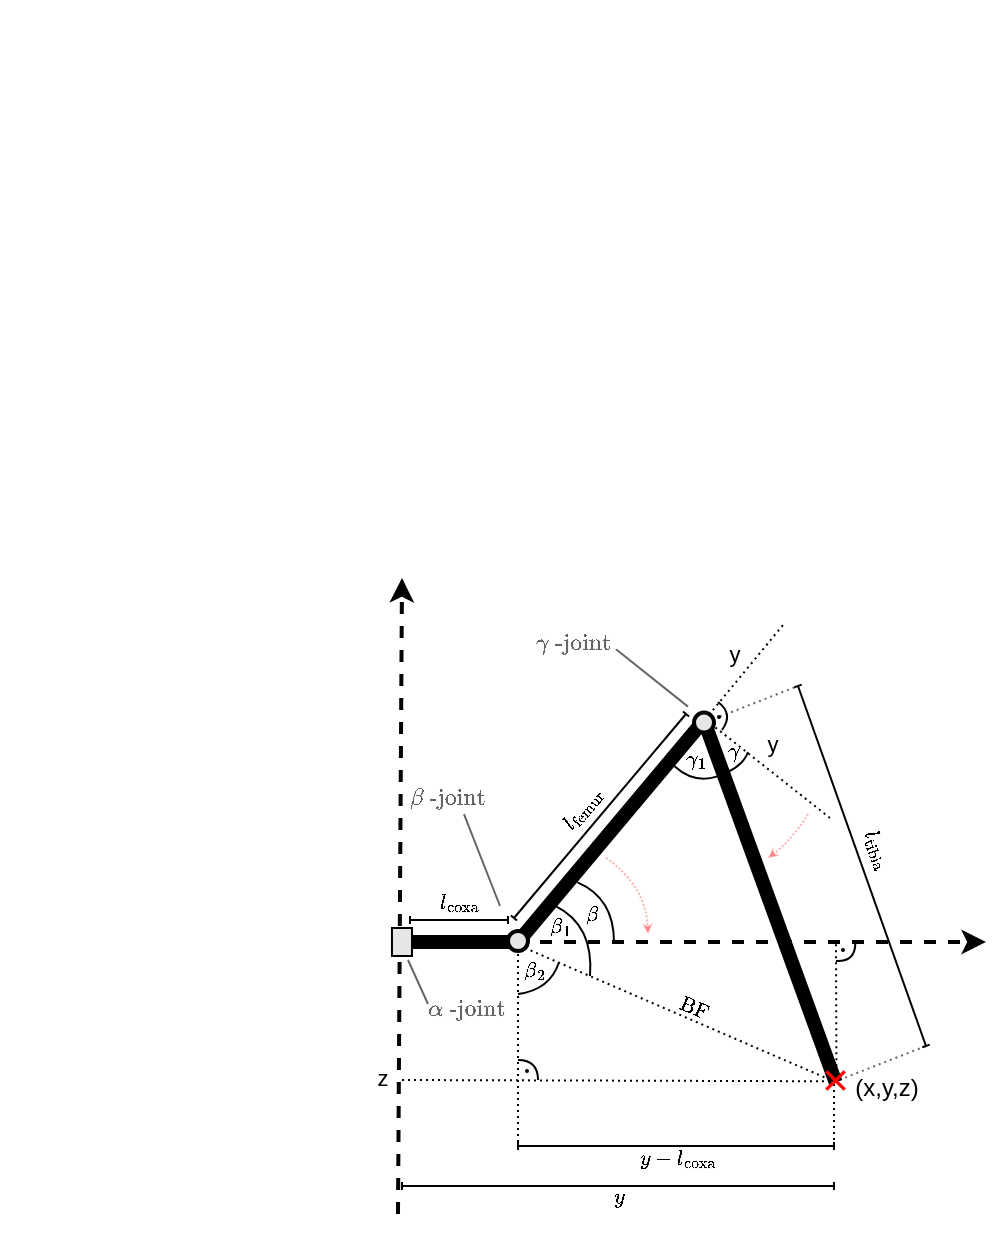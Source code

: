 <mxfile version="21.8.2" type="device">
  <diagram name="Seite-1" id="o0na2_xddIEHQv8oEPZ-">
    <mxGraphModel dx="225" dy="398" grid="1" gridSize="2" guides="1" tooltips="1" connect="1" arrows="1" fold="1" page="1" pageScale="1" pageWidth="827" pageHeight="1169" math="1" shadow="0">
      <root>
        <mxCell id="0" />
        <mxCell id="1" parent="0" />
        <mxCell id="5iIhLcLLqSMqUuw85JXK-32" value="$$\alpha \ \text{-joint}$$" style="text;html=1;align=center;verticalAlign=middle;resizable=0;points=[];autosize=1;strokeColor=none;fillColor=none;fontColor=#000000;fontSize=10;opacity=80;textOpacity=60;" parent="1" vertex="1">
          <mxGeometry x="166.99" y="488" width="130" height="30" as="geometry" />
        </mxCell>
        <mxCell id="suuwKi-LttMpeqRWfTJR-47" value="$$\gamma$$" style="text;html=1;align=center;verticalAlign=middle;resizable=0;points=[];autosize=1;strokeColor=none;fillColor=none;rotation=0;fontSize=9;fontColor=#000000;" parent="1" vertex="1">
          <mxGeometry x="329" y="363" width="72" height="24" as="geometry" />
        </mxCell>
        <mxCell id="suuwKi-LttMpeqRWfTJR-48" value="$${\gamma}_1$$" style="text;html=1;align=center;verticalAlign=middle;resizable=0;points=[];autosize=1;strokeColor=none;fillColor=none;rotation=0;fontSize=9;fontColor=#000000;" parent="1" vertex="1">
          <mxGeometry x="303" y="367.31" width="88" height="24" as="geometry" />
        </mxCell>
        <mxCell id="5iIhLcLLqSMqUuw85JXK-27" value="(x,y,z)" style="text;html=1;align=center;verticalAlign=middle;resizable=0;points=[];autosize=1;strokeColor=none;fillColor=none;fontColor=#000000;" parent="1" vertex="1">
          <mxGeometry x="412" y="528" width="60" height="30" as="geometry" />
        </mxCell>
        <mxCell id="suuwKi-LttMpeqRWfTJR-18" value="$$l_{\text{femur}}$$" style="text;html=1;align=center;verticalAlign=middle;resizable=0;points=[];autosize=1;strokeColor=none;fillColor=none;rotation=-50;fontColor=#000000;fontSize=9;" parent="1" vertex="1">
          <mxGeometry x="241" y="391" width="98" height="24" as="geometry" />
        </mxCell>
        <mxCell id="suuwKi-LttMpeqRWfTJR-21" value="$$l_{\text{tibia}}$$" style="text;html=1;align=center;verticalAlign=middle;resizable=0;points=[];autosize=1;strokeColor=none;fillColor=none;rotation=70;fontColor=#000000;fontSize=9;" parent="1" vertex="1">
          <mxGeometry x="392" y="412" width="92" height="24" as="geometry" />
        </mxCell>
        <mxCell id="suuwKi-LttMpeqRWfTJR-28" value="$$\text{BF}$$" style="text;html=1;align=center;verticalAlign=middle;resizable=0;points=[];autosize=1;strokeColor=none;fillColor=none;rotation=23;fontSize=9;fontColor=#000000;" parent="1" vertex="1">
          <mxGeometry x="309" y="491" width="74" height="24" as="geometry" />
        </mxCell>
        <mxCell id="suuwKi-LttMpeqRWfTJR-42" value="$$\beta$$" style="text;html=1;align=center;verticalAlign=middle;resizable=0;points=[];autosize=1;strokeColor=none;fillColor=none;rotation=0;fontSize=9;fontColor=#000000;" parent="1" vertex="1">
          <mxGeometry x="265" y="443.5" width="60" height="24" as="geometry" />
        </mxCell>
        <mxCell id="suuwKi-LttMpeqRWfTJR-43" value="$$\beta_1$$" style="text;html=1;align=center;verticalAlign=middle;resizable=0;points=[];autosize=1;strokeColor=none;fillColor=none;rotation=0;fontSize=9;fontColor=#000000;" parent="1" vertex="1">
          <mxGeometry x="244" y="449.5" width="70" height="24" as="geometry" />
        </mxCell>
        <mxCell id="suuwKi-LttMpeqRWfTJR-46" value="$$\beta_2$$" style="text;html=1;align=center;verticalAlign=middle;resizable=0;points=[];autosize=1;strokeColor=none;fillColor=none;rotation=0;fontSize=9;fontColor=#000000;" parent="1" vertex="1">
          <mxGeometry x="230.8" y="472" width="70" height="24" as="geometry" />
        </mxCell>
        <mxCell id="suuwKi-LttMpeqRWfTJR-31" value="y" style="endArrow=none;dashed=1;html=1;dashPattern=1 2;strokeWidth=1;rounded=0;verticalAlign=bottom;horizontal=1;labelBackgroundColor=none;strokeColor=#000000;fontColor=#000000;" parent="1" edge="1">
          <mxGeometry x="0.001" y="4" width="50" height="50" relative="1" as="geometry">
            <mxPoint x="352.005" y="358.996" as="sourcePoint" />
            <mxPoint x="414" y="408" as="targetPoint" />
            <mxPoint as="offset" />
            <Array as="points" />
          </mxGeometry>
        </mxCell>
        <mxCell id="suuwKi-LttMpeqRWfTJR-29" value="" style="endArrow=none;dashed=1;html=1;dashPattern=1 2;strokeWidth=1;rounded=0;verticalAlign=bottom;horizontal=1;labelBackgroundColor=none;strokeColor=#000000;fontColor=#000000;textOpacity=60;opacity=60;" parent="1" source="suuwKi-LttMpeqRWfTJR-33" edge="1">
          <mxGeometry x="0.001" y="4" width="50" height="50" relative="1" as="geometry">
            <mxPoint x="366" y="364" as="sourcePoint" />
            <mxPoint x="398" y="342" as="targetPoint" />
            <mxPoint as="offset" />
          </mxGeometry>
        </mxCell>
        <mxCell id="suuwKi-LttMpeqRWfTJR-30" value="" style="endArrow=none;dashed=1;html=1;dashPattern=1 2;strokeWidth=1;rounded=0;verticalAlign=bottom;horizontal=1;labelBackgroundColor=none;strokeColor=#000000;fontColor=#000000;exitX=0.6;exitY=0.469;exitDx=0;exitDy=0;exitPerimeter=0;textOpacity=60;opacity=60;" parent="1" edge="1">
          <mxGeometry x="0.001" y="4" width="50" height="50" relative="1" as="geometry">
            <mxPoint x="416" y="540" as="sourcePoint" />
            <mxPoint x="462" y="522" as="targetPoint" />
            <mxPoint as="offset" />
          </mxGeometry>
        </mxCell>
        <mxCell id="suuwKi-LttMpeqRWfTJR-27" value="" style="endArrow=none;dashed=1;html=1;dashPattern=1 2;strokeWidth=1;rounded=0;exitX=1;exitY=1;exitDx=0;exitDy=0;entryX=0.501;entryY=0.569;entryDx=0;entryDy=0;verticalAlign=bottom;horizontal=1;labelBackgroundColor=none;strokeColor=#000000;fontColor=#000000;entryPerimeter=0;" parent="1" source="suuwKi-LttMpeqRWfTJR-3" target="5iIhLcLLqSMqUuw85JXK-11" edge="1">
          <mxGeometry x="0.001" y="4" width="50" height="50" relative="1" as="geometry">
            <mxPoint x="203" y="541" as="sourcePoint" />
            <mxPoint x="417" y="542" as="targetPoint" />
            <mxPoint as="offset" />
          </mxGeometry>
        </mxCell>
        <mxCell id="suuwKi-LttMpeqRWfTJR-11" value="" style="endArrow=none;dashed=1;html=1;dashPattern=1 2;strokeWidth=1;rounded=0;startArrow=none;startFill=0;endFill=0;verticalAlign=middle;horizontal=1;align=left;labelBackgroundColor=none;strokeColor=#000000;fontColor=#000000;" parent="1" edge="1">
          <mxGeometry x="0.059" y="8" width="50" height="50" relative="1" as="geometry">
            <mxPoint x="258" y="570" as="sourcePoint" />
            <mxPoint x="258" y="468" as="targetPoint" />
            <mxPoint as="offset" />
          </mxGeometry>
        </mxCell>
        <mxCell id="suuwKi-LttMpeqRWfTJR-8" value="y" style="endArrow=none;dashed=1;html=1;dashPattern=1 2;strokeWidth=1;rounded=0;verticalAlign=bottom;horizontal=1;labelBackgroundColor=none;strokeColor=#000000;fontColor=#000000;exitX=0;exitY=1;exitDx=0;exitDy=0;" parent="1" edge="1">
          <mxGeometry x="0.001" y="4" width="50" height="50" relative="1" as="geometry">
            <mxPoint x="347.804" y="363.306" as="sourcePoint" />
            <mxPoint x="391" y="310.91" as="targetPoint" />
            <mxPoint as="offset" />
          </mxGeometry>
        </mxCell>
        <mxCell id="5iIhLcLLqSMqUuw85JXK-2" value="" style="rounded=0;whiteSpace=wrap;html=1;rotation=0;strokeWidth=2;fillColor=#000000;strokeColor=#000000;" parent="1" vertex="1">
          <mxGeometry x="196.99" y="467.5" width="60.01" height="5" as="geometry" />
        </mxCell>
        <mxCell id="5iIhLcLLqSMqUuw85JXK-4" value="" style="rounded=0;whiteSpace=wrap;html=1;rotation=-50;strokeWidth=2;fillColor=#000000;strokeColor=#000000;" parent="1" vertex="1">
          <mxGeometry x="230.8" y="413" width="145.84" height="5" as="geometry" />
        </mxCell>
        <mxCell id="5iIhLcLLqSMqUuw85JXK-17" value="" style="endArrow=none;dashed=1;html=1;dashPattern=1 2;strokeWidth=1;rounded=0;entryX=1;entryY=0.75;entryDx=0;entryDy=0;verticalAlign=bottom;horizontal=1;labelBackgroundColor=none;strokeColor=#000000;fontColor=#000000;startArrow=none;startFill=0;" parent="1" target="5iIhLcLLqSMqUuw85JXK-5" edge="1">
          <mxGeometry x="0.001" y="4" width="50" height="50" relative="1" as="geometry">
            <mxPoint x="200" y="539" as="sourcePoint" />
            <mxPoint x="564.7" y="540.027" as="targetPoint" />
            <mxPoint as="offset" />
          </mxGeometry>
        </mxCell>
        <mxCell id="5iIhLcLLqSMqUuw85JXK-19" value="" style="endArrow=classic;dashed=1;html=1;strokeWidth=2;rounded=0;startArrow=none;startFill=0;endFill=1;labelBackgroundColor=none;fontColor=#000000;strokeColor=#000000;exitX=1;exitY=0.5;exitDx=0;exitDy=0;" parent="1" source="5iIhLcLLqSMqUuw85JXK-2" edge="1">
          <mxGeometry x="0.848" y="-8" width="50" height="50" relative="1" as="geometry">
            <mxPoint x="216.99" y="475.0" as="sourcePoint" />
            <mxPoint x="492" y="470" as="targetPoint" />
            <mxPoint as="offset" />
          </mxGeometry>
        </mxCell>
        <mxCell id="5iIhLcLLqSMqUuw85JXK-20" value="" style="endArrow=none;dashed=1;html=1;dashPattern=1 2;strokeWidth=1;rounded=0;startArrow=none;startFill=0;endFill=0;verticalAlign=middle;horizontal=1;align=left;labelBackgroundColor=none;strokeColor=#000000;fontColor=#000000;exitX=0.326;exitY=0.247;exitDx=0;exitDy=0;exitPerimeter=0;" parent="1" source="5iIhLcLLqSMqUuw85JXK-11" edge="1">
          <mxGeometry x="-0.107" y="-3" width="50" height="50" relative="1" as="geometry">
            <mxPoint x="417" y="540" as="sourcePoint" />
            <mxPoint x="417" y="470" as="targetPoint" />
            <mxPoint as="offset" />
          </mxGeometry>
        </mxCell>
        <mxCell id="5iIhLcLLqSMqUuw85JXK-21" value="z" style="endArrow=classic;dashed=1;html=1;strokeWidth=2;rounded=0;startArrow=none;startFill=0;endFill=1;labelBackgroundColor=none;fontColor=#000000;strokeColor=#000000;align=center;" parent="1" edge="1">
          <mxGeometry x="-0.573" y="8" width="50" height="50" relative="1" as="geometry">
            <mxPoint x="198" y="606" as="sourcePoint" />
            <mxPoint x="200" y="288" as="targetPoint" />
            <mxPoint as="offset" />
          </mxGeometry>
        </mxCell>
        <mxCell id="5iIhLcLLqSMqUuw85JXK-24" value="" style="ellipse;whiteSpace=wrap;html=1;aspect=fixed;" parent="1" vertex="1">
          <mxGeometry as="geometry" />
        </mxCell>
        <mxCell id="5iIhLcLLqSMqUuw85JXK-31" value="" style="endArrow=none;html=1;rounded=0;fillColor=#0050ef;strokeColor=#000000;opacity=60;exitX=0.5;exitY=0.567;exitDx=0;exitDy=0;exitPerimeter=0;" parent="1" edge="1">
          <mxGeometry width="50" height="50" relative="1" as="geometry">
            <mxPoint x="230.99" y="406.01" as="sourcePoint" />
            <mxPoint x="249" y="452" as="targetPoint" />
          </mxGeometry>
        </mxCell>
        <mxCell id="5iIhLcLLqSMqUuw85JXK-40" value="" style="shape=cylinder3;whiteSpace=wrap;html=1;boundedLbl=1;backgroundOutline=1;size=0;rotation=-180;strokeColor=#000000;fillColor=#E6E6E6;" parent="1" vertex="1">
          <mxGeometry x="194.98" y="463" width="10.01" height="14" as="geometry" />
        </mxCell>
        <mxCell id="5iIhLcLLqSMqUuw85JXK-41" value="" style="endArrow=none;html=1;rounded=0;fillColor=#0050ef;strokeColor=#000000;opacity=60;" parent="1" edge="1">
          <mxGeometry width="50" height="50" relative="1" as="geometry">
            <mxPoint x="213" y="501" as="sourcePoint" />
            <mxPoint x="203" y="479" as="targetPoint" />
          </mxGeometry>
        </mxCell>
        <mxCell id="5iIhLcLLqSMqUuw85JXK-42" value="$$\beta \ \text{-joint}$$" style="text;html=1;align=center;verticalAlign=middle;resizable=0;points=[];autosize=1;strokeColor=none;fillColor=none;fontColor=#000000;fontSize=10;opacity=80;textOpacity=60;" parent="1" vertex="1">
          <mxGeometry x="161.99" y="383" width="120" height="30" as="geometry" />
        </mxCell>
        <mxCell id="5iIhLcLLqSMqUuw85JXK-43" value="" style="endArrow=none;html=1;rounded=0;fillColor=#0050ef;strokeColor=#000000;opacity=60;" parent="1" edge="1">
          <mxGeometry width="50" height="50" relative="1" as="geometry">
            <mxPoint x="307" y="323.63" as="sourcePoint" />
            <mxPoint x="343.0" y="352.31" as="targetPoint" />
          </mxGeometry>
        </mxCell>
        <mxCell id="5iIhLcLLqSMqUuw85JXK-44" value="$$\gamma \ \text{-joint}$$" style="text;html=1;align=center;verticalAlign=middle;resizable=0;points=[];autosize=1;strokeColor=none;fillColor=none;fontColor=#000000;fontSize=10;opacity=80;textOpacity=60;" parent="1" vertex="1">
          <mxGeometry x="215.0" y="304.56" width="140" height="30" as="geometry" />
        </mxCell>
        <mxCell id="suuwKi-LttMpeqRWfTJR-3" value="" style="ellipse;whiteSpace=wrap;html=1;aspect=fixed;strokeWidth=2;fillColor=#E6E6E6;strokeColor=#000000;" parent="1" vertex="1">
          <mxGeometry x="253" y="464.5" width="10" height="10" as="geometry" />
        </mxCell>
        <mxCell id="suuwKi-LttMpeqRWfTJR-13" value="$$l_{\text{coxa}}$$" style="endArrow=baseDash;html=1;rounded=0;startArrow=baseDash;startFill=0;endFill=0;labelBackgroundColor=none;endSize=2;startSize=2;fontColor=#000000;fontSize=9;strokeColor=#000000;" parent="1" edge="1">
          <mxGeometry x="-0.02" y="9" width="50" height="50" relative="1" as="geometry">
            <mxPoint x="204" y="459" as="sourcePoint" />
            <mxPoint x="253" y="459" as="targetPoint" />
            <mxPoint as="offset" />
          </mxGeometry>
        </mxCell>
        <mxCell id="suuwKi-LttMpeqRWfTJR-17" value="" style="endArrow=baseDash;html=1;rounded=0;startArrow=baseDash;startFill=0;endFill=0;labelBackgroundColor=none;endSize=2;startSize=2;strokeColor=#000000;" parent="1" edge="1">
          <mxGeometry x="0.107" y="9" width="50" height="50" relative="1" as="geometry">
            <mxPoint x="256" y="458" as="sourcePoint" />
            <mxPoint x="342" y="356" as="targetPoint" />
            <mxPoint as="offset" />
          </mxGeometry>
        </mxCell>
        <mxCell id="suuwKi-LttMpeqRWfTJR-20" value="" style="endArrow=baseDash;html=1;rounded=0;startArrow=baseDash;startFill=0;endFill=0;labelBackgroundColor=none;endSize=2;startSize=2;strokeColor=#000000;" parent="1" edge="1">
          <mxGeometry x="0.107" y="9" width="50" height="50" relative="1" as="geometry">
            <mxPoint x="398" y="342" as="sourcePoint" />
            <mxPoint x="462" y="522" as="targetPoint" />
            <mxPoint as="offset" />
          </mxGeometry>
        </mxCell>
        <mxCell id="suuwKi-LttMpeqRWfTJR-22" value="" style="endArrow=none;html=1;curved=1;strokeColor=#000000;" parent="1" edge="1">
          <mxGeometry width="50" height="50" relative="1" as="geometry">
            <mxPoint x="258" y="529" as="sourcePoint" />
            <mxPoint x="268" y="539" as="targetPoint" />
            <Array as="points">
              <mxPoint x="268" y="529" />
            </Array>
          </mxGeometry>
        </mxCell>
        <mxCell id="suuwKi-LttMpeqRWfTJR-23" value="" style="ellipse;whiteSpace=wrap;html=1;aspect=fixed;fillColor=#FFFFFF;strokeColor=#000000;" parent="1" vertex="1">
          <mxGeometry x="262" y="534" width="1" height="1" as="geometry" />
        </mxCell>
        <mxCell id="suuwKi-LttMpeqRWfTJR-25" value="" style="endArrow=none;html=1;curved=1;entryX=0.904;entryY=-0.018;entryDx=0;entryDy=0;entryPerimeter=0;strokeColor=#000000;" parent="1" edge="1">
          <mxGeometry width="50" height="50" relative="1" as="geometry">
            <mxPoint x="417" y="479.5" as="sourcePoint" />
            <mxPoint x="426.648" y="469.997" as="targetPoint" />
            <Array as="points">
              <mxPoint x="426.99" y="479.92" />
            </Array>
          </mxGeometry>
        </mxCell>
        <mxCell id="suuwKi-LttMpeqRWfTJR-26" value="" style="ellipse;whiteSpace=wrap;html=1;aspect=fixed;fillColor=#FFFFFF;strokeColor=#000000;" parent="1" vertex="1">
          <mxGeometry x="420" y="473.5" width="1" height="1" as="geometry" />
        </mxCell>
        <mxCell id="suuwKi-LttMpeqRWfTJR-32" value="" style="endArrow=none;html=1;curved=1;strokeColor=#000000;" parent="1" edge="1">
          <mxGeometry width="50" height="50" relative="1" as="geometry">
            <mxPoint x="360" y="364" as="sourcePoint" />
            <mxPoint x="358" y="350" as="targetPoint" />
            <Array as="points">
              <mxPoint x="366" y="356" />
            </Array>
          </mxGeometry>
        </mxCell>
        <mxCell id="suuwKi-LttMpeqRWfTJR-40" value="" style="endArrow=none;html=1;curved=1;strokeColor=#000000;entryX=0.3;entryY=1.22;entryDx=0;entryDy=0;entryPerimeter=0;" parent="1" target="5iIhLcLLqSMqUuw85JXK-4" edge="1">
          <mxGeometry width="50" height="50" relative="1" as="geometry">
            <mxPoint x="306" y="470" as="sourcePoint" />
            <mxPoint x="294" y="448" as="targetPoint" />
            <Array as="points">
              <mxPoint x="306" y="448" />
            </Array>
          </mxGeometry>
        </mxCell>
        <mxCell id="suuwKi-LttMpeqRWfTJR-41" value="" style="endArrow=none;html=1;curved=1;strokeColor=#000000;entryX=0.184;entryY=1.152;entryDx=0;entryDy=0;entryPerimeter=0;" parent="1" edge="1">
          <mxGeometry width="50" height="50" relative="1" as="geometry">
            <mxPoint x="294" y="487" as="sourcePoint" />
            <mxPoint x="276.594" y="451.899" as="targetPoint" />
            <Array as="points">
              <mxPoint x="296" y="461.5" />
            </Array>
          </mxGeometry>
        </mxCell>
        <mxCell id="suuwKi-LttMpeqRWfTJR-45" value="" style="endArrow=none;html=1;curved=1;strokeColor=#000000;exitX=0.365;exitY=1.009;exitDx=0;exitDy=0;exitPerimeter=0;" parent="1" edge="1">
          <mxGeometry width="50" height="50" relative="1" as="geometry">
            <mxPoint x="278.55" y="479.996" as="sourcePoint" />
            <mxPoint x="258" y="496" as="targetPoint" />
            <Array as="points">
              <mxPoint x="274" y="494" />
            </Array>
          </mxGeometry>
        </mxCell>
        <mxCell id="suuwKi-LttMpeqRWfTJR-49" value="" style="endArrow=none;html=1;curved=1;strokeColor=#000000;entryX=0.824;entryY=1.065;entryDx=0;entryDy=0;entryPerimeter=0;exitX=0.132;exitY=0.947;exitDx=0;exitDy=0;exitPerimeter=0;" parent="1" edge="1">
          <mxGeometry width="50" height="50" relative="1" as="geometry">
            <mxPoint x="357.68" y="387.185" as="sourcePoint" />
            <mxPoint x="336.257" y="382.119" as="targetPoint" />
            <Array as="points">
              <mxPoint x="346" y="391" />
            </Array>
          </mxGeometry>
        </mxCell>
        <mxCell id="suuwKi-LttMpeqRWfTJR-51" value="" style="endArrow=none;dashed=1;html=1;dashPattern=1 2;strokeWidth=1;rounded=0;verticalAlign=bottom;horizontal=1;labelBackgroundColor=none;strokeColor=#FFFFFF;fontColor=#000000;textOpacity=60;opacity=60;" parent="1" source="5iIhLcLLqSMqUuw85JXK-7" target="suuwKi-LttMpeqRWfTJR-33" edge="1">
          <mxGeometry x="0.001" y="4" width="50" height="50" relative="1" as="geometry">
            <mxPoint x="356" y="358" as="sourcePoint" />
            <mxPoint x="398" y="342" as="targetPoint" />
            <mxPoint as="offset" />
          </mxGeometry>
        </mxCell>
        <mxCell id="suuwKi-LttMpeqRWfTJR-33" value="" style="ellipse;whiteSpace=wrap;html=1;aspect=fixed;fillColor=#FFFFFF;strokeColor=#000000;" parent="1" vertex="1">
          <mxGeometry x="358" y="357" width="1" height="1" as="geometry" />
        </mxCell>
        <mxCell id="suuwKi-LttMpeqRWfTJR-53" value="" style="endArrow=none;html=1;curved=1;strokeColor=#000000;" parent="1" edge="1">
          <mxGeometry width="50" height="50" relative="1" as="geometry">
            <mxPoint x="373" y="375" as="sourcePoint" />
            <mxPoint x="363" y="385" as="targetPoint" />
            <Array as="points">
              <mxPoint x="371" y="381" />
            </Array>
          </mxGeometry>
        </mxCell>
        <mxCell id="suuwKi-LttMpeqRWfTJR-54" value="$$y$$" style="endArrow=baseDash;html=1;rounded=0;startArrow=baseDash;startFill=0;endFill=0;labelBackgroundColor=none;endSize=2;startSize=2;fontColor=#000000;fontSize=9;strokeColor=#000000;" parent="1" edge="1">
          <mxGeometry y="-6" width="50" height="50" relative="1" as="geometry">
            <mxPoint x="200" y="592" as="sourcePoint" />
            <mxPoint x="416" y="592" as="targetPoint" />
            <mxPoint as="offset" />
          </mxGeometry>
        </mxCell>
        <mxCell id="suuwKi-LttMpeqRWfTJR-55" value="$$y-l_{\text{coxa}}$$" style="endArrow=baseDash;html=1;rounded=0;startArrow=baseDash;startFill=0;endFill=0;labelBackgroundColor=none;endSize=2;startSize=2;fontColor=#000000;fontSize=9;strokeColor=#000000;" parent="1" edge="1">
          <mxGeometry x="0.013" y="-6" width="50" height="50" relative="1" as="geometry">
            <mxPoint x="258" y="572" as="sourcePoint" />
            <mxPoint x="416" y="572" as="targetPoint" />
            <mxPoint as="offset" />
          </mxGeometry>
        </mxCell>
        <mxCell id="suuwKi-LttMpeqRWfTJR-56" value="" style="endArrow=none;dashed=1;html=1;dashPattern=1 2;strokeWidth=1;rounded=0;startArrow=none;startFill=0;endFill=0;verticalAlign=middle;horizontal=1;align=left;labelBackgroundColor=none;strokeColor=#000000;fontColor=#000000;" parent="1" edge="1">
          <mxGeometry x="0.047" y="-3" width="50" height="50" relative="1" as="geometry">
            <mxPoint x="416" y="572" as="sourcePoint" />
            <mxPoint x="416" y="540" as="targetPoint" />
            <mxPoint as="offset" />
          </mxGeometry>
        </mxCell>
        <mxCell id="5iIhLcLLqSMqUuw85JXK-5" value="" style="rounded=0;whiteSpace=wrap;html=1;rotation=70;strokeWidth=2;fillColor=#000000;strokeColor=#000000;" parent="1" vertex="1">
          <mxGeometry x="288.32" y="446.97" width="191" height="5" as="geometry" />
        </mxCell>
        <mxCell id="5iIhLcLLqSMqUuw85JXK-7" value="" style="ellipse;whiteSpace=wrap;html=1;aspect=fixed;strokeWidth=2;fillColor=#E6E6E6;strokeColor=#000000;" parent="1" vertex="1">
          <mxGeometry x="346" y="355.31" width="10" height="10" as="geometry" />
        </mxCell>
        <mxCell id="5iIhLcLLqSMqUuw85JXK-11" value="" style="shape=cross;whiteSpace=wrap;html=1;rotation=45;size=0.124;fillColor=#FF0000;strokeColor=#FF0000;fontColor=#ffffff;strokeWidth=0;" parent="1" vertex="1">
          <mxGeometry x="410" y="532.5" width="13" height="13" as="geometry" />
        </mxCell>
        <mxCell id="_vSJpsMfJPOvW9EZ92VR-2" value="" style="endArrow=classic;html=1;curved=1;strokeWidth=1;endSize=2;strokeColor=#FF0000;targetPerimeterSpacing=0;endFill=1;opacity=30;shadow=0;dashed=1;dashPattern=1 1;" parent="1" edge="1">
          <mxGeometry width="50" height="50" relative="1" as="geometry">
            <mxPoint x="403" y="406" as="sourcePoint" />
            <mxPoint x="383" y="428" as="targetPoint" />
            <Array as="points">
              <mxPoint x="396" y="418" />
            </Array>
          </mxGeometry>
        </mxCell>
        <mxCell id="_vSJpsMfJPOvW9EZ92VR-3" value="" style="endArrow=classic;html=1;curved=1;strokeWidth=1;endSize=2;dashed=1;dashPattern=1 1;strokeColor=#FF0000;opacity=30;" parent="1" edge="1">
          <mxGeometry width="50" height="50" relative="1" as="geometry">
            <mxPoint x="302" y="428" as="sourcePoint" />
            <mxPoint x="323" y="466" as="targetPoint" />
            <Array as="points">
              <mxPoint x="322" y="442" />
            </Array>
          </mxGeometry>
        </mxCell>
      </root>
    </mxGraphModel>
  </diagram>
</mxfile>
